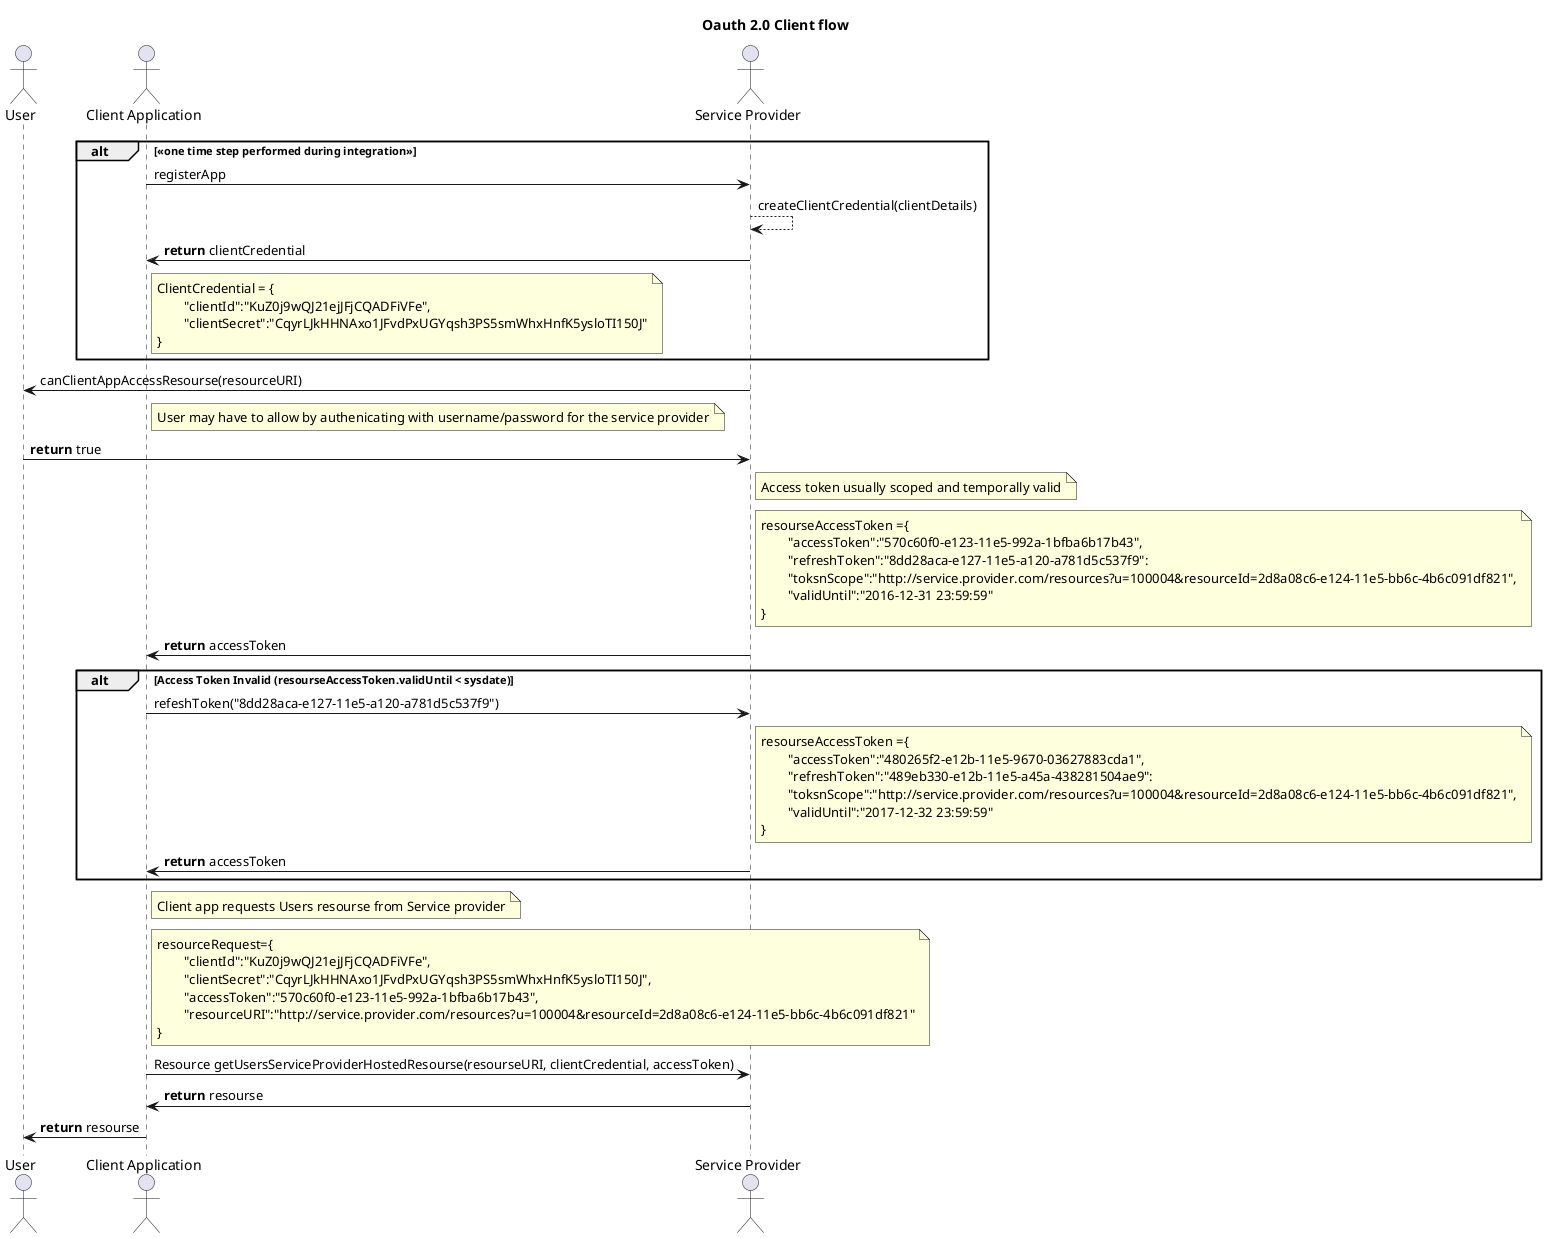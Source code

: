@startuml
actor User as u
actor "Client Application" as ca
actor "Service Provider" as sp

alt <<one time step performed during integration>>
ca -> sp: registerApp
sp --> sp: createClientCredential(clientDetails)
sp -> ca: <b>return</b> clientCredential
note right of ca: ClientCredential = {\n\t"clientId":"KuZ0j9wQJ21ejJFjCQADFiVFe",\n\t"clientSecret":"CqyrLJkHHNAxo1JFvdPxUGYqsh3PS5smWhxHnfK5ysloTI150J"\n}
end


sp -> u: canClientAppAccessResourse(resourceURI)
note right of ca: User may have to allow by authenicating with username/password for the service provider
u -> sp: <b>return</b> true
note right of sp: Access token usually scoped and temporally valid
note right of sp: resourseAccessToken ={\n\t"accessToken":"570c60f0-e123-11e5-992a-1bfba6b17b43",\n\t"refreshToken":"8dd28aca-e127-11e5-a120-a781d5c537f9": \n\t"toksnScope":"http://service.provider.com/resources?u=100004&resourceId=2d8a08c6-e124-11e5-bb6c-4b6c091df821",\n\t"validUntil":"2016-12-31 23:59:59"\n}
sp -> ca: <b>return </b>accessToken
alt Access Token Invalid (resourseAccessToken.validUntil < sysdate)
ca -> sp: refeshToken("8dd28aca-e127-11e5-a120-a781d5c537f9")
note right of sp: resourseAccessToken ={\n\t"accessToken":"480265f2-e12b-11e5-9670-03627883cda1",\n\t"refreshToken":"489eb330-e12b-11e5-a45a-438281504ae9": \n\t"toksnScope":"http://service.provider.com/resources?u=100004&resourceId=2d8a08c6-e124-11e5-bb6c-4b6c091df821",\n\t"validUntil":"2017-12-32 23:59:59"\n}
sp -> ca: <b>return </b>accessToken
end
note right of ca: Client app requests Users resourse from Service provider
note right of ca: resourceRequest={\n\t"clientId":"KuZ0j9wQJ21ejJFjCQADFiVFe",\n\t"clientSecret":"CqyrLJkHHNAxo1JFvdPxUGYqsh3PS5smWhxHnfK5ysloTI150J",\n\t"accessToken":"570c60f0-e123-11e5-992a-1bfba6b17b43",\n\t"resourceURI":"http://service.provider.com/resources?u=100004&resourceId=2d8a08c6-e124-11e5-bb6c-4b6c091df821"\n}
ca -> sp: Resource getUsersServiceProviderHostedResourse(resourseURI, clientCredential, accessToken)
sp -> ca: <b>return</b> resourse
ca -> u: <b>return</b> resourse

title "Oauth 2.0 Client flow"
@enduml

